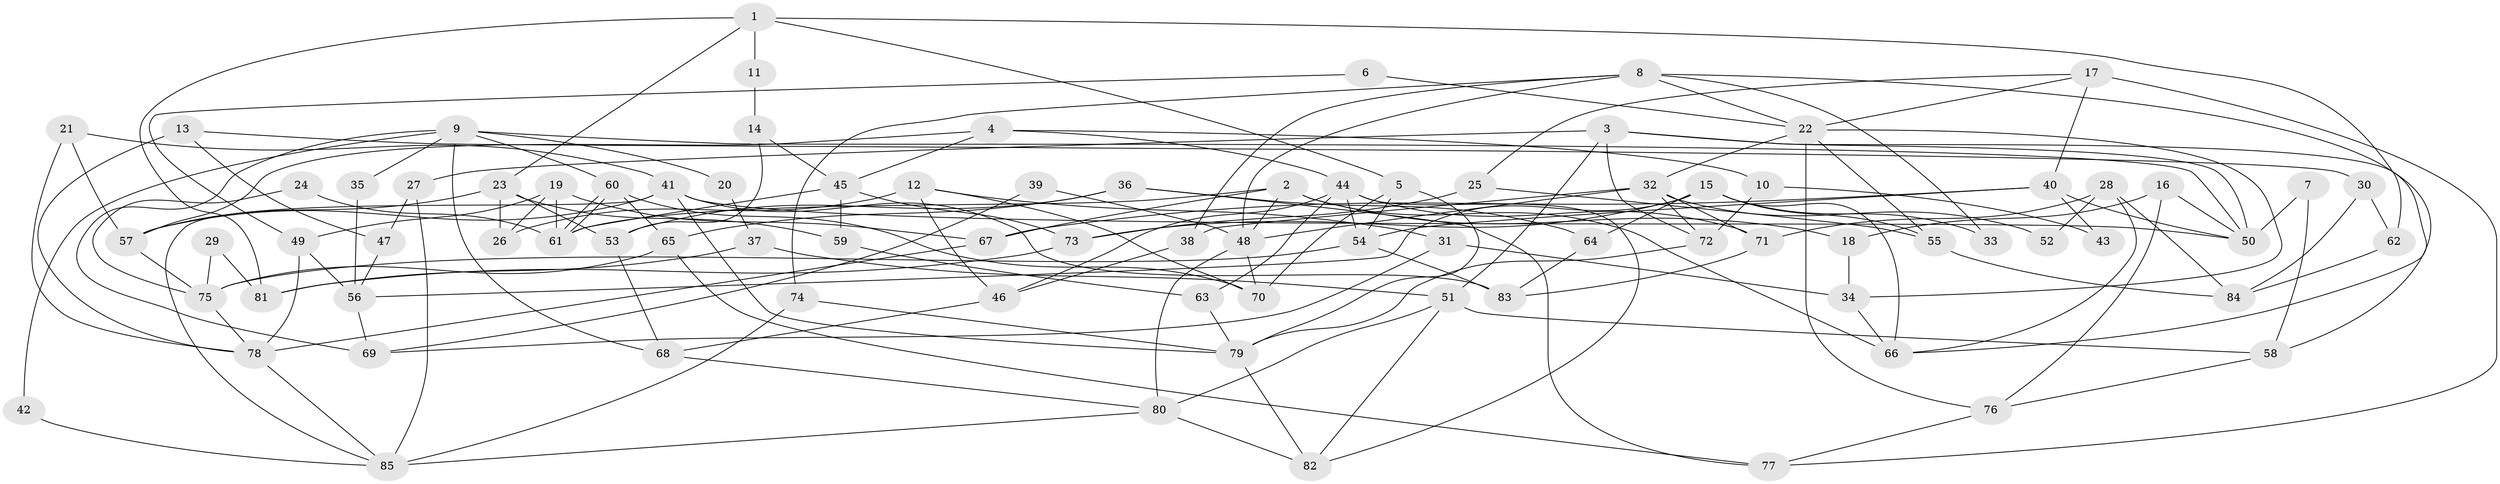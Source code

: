 // Generated by graph-tools (version 1.1) at 2025/50/03/09/25 03:50:08]
// undirected, 85 vertices, 170 edges
graph export_dot {
graph [start="1"]
  node [color=gray90,style=filled];
  1;
  2;
  3;
  4;
  5;
  6;
  7;
  8;
  9;
  10;
  11;
  12;
  13;
  14;
  15;
  16;
  17;
  18;
  19;
  20;
  21;
  22;
  23;
  24;
  25;
  26;
  27;
  28;
  29;
  30;
  31;
  32;
  33;
  34;
  35;
  36;
  37;
  38;
  39;
  40;
  41;
  42;
  43;
  44;
  45;
  46;
  47;
  48;
  49;
  50;
  51;
  52;
  53;
  54;
  55;
  56;
  57;
  58;
  59;
  60;
  61;
  62;
  63;
  64;
  65;
  66;
  67;
  68;
  69;
  70;
  71;
  72;
  73;
  74;
  75;
  76;
  77;
  78;
  79;
  80;
  81;
  82;
  83;
  84;
  85;
  1 -- 23;
  1 -- 5;
  1 -- 11;
  1 -- 62;
  1 -- 81;
  2 -- 67;
  2 -- 48;
  2 -- 18;
  2 -- 61;
  2 -- 66;
  3 -- 72;
  3 -- 58;
  3 -- 27;
  3 -- 50;
  3 -- 51;
  4 -- 57;
  4 -- 44;
  4 -- 10;
  4 -- 45;
  5 -- 54;
  5 -- 79;
  5 -- 70;
  6 -- 49;
  6 -- 22;
  7 -- 50;
  7 -- 58;
  8 -- 48;
  8 -- 66;
  8 -- 22;
  8 -- 33;
  8 -- 38;
  8 -- 74;
  9 -- 60;
  9 -- 50;
  9 -- 20;
  9 -- 35;
  9 -- 42;
  9 -- 68;
  9 -- 69;
  10 -- 72;
  10 -- 43;
  11 -- 14;
  12 -- 70;
  12 -- 26;
  12 -- 31;
  12 -- 46;
  13 -- 47;
  13 -- 30;
  13 -- 78;
  14 -- 45;
  14 -- 53;
  15 -- 73;
  15 -- 56;
  15 -- 33;
  15 -- 55;
  15 -- 64;
  15 -- 66;
  16 -- 18;
  16 -- 50;
  16 -- 76;
  17 -- 22;
  17 -- 77;
  17 -- 25;
  17 -- 40;
  18 -- 34;
  19 -- 61;
  19 -- 67;
  19 -- 26;
  19 -- 49;
  20 -- 37;
  21 -- 78;
  21 -- 57;
  21 -- 41;
  22 -- 76;
  22 -- 32;
  22 -- 34;
  22 -- 55;
  23 -- 57;
  23 -- 59;
  23 -- 26;
  23 -- 53;
  24 -- 61;
  24 -- 75;
  25 -- 55;
  25 -- 73;
  27 -- 85;
  27 -- 47;
  28 -- 66;
  28 -- 71;
  28 -- 52;
  28 -- 84;
  29 -- 75;
  29 -- 81;
  30 -- 84;
  30 -- 62;
  31 -- 34;
  31 -- 69;
  32 -- 38;
  32 -- 48;
  32 -- 52;
  32 -- 71;
  32 -- 72;
  34 -- 66;
  35 -- 56;
  36 -- 65;
  36 -- 53;
  36 -- 64;
  36 -- 77;
  37 -- 51;
  37 -- 81;
  38 -- 46;
  39 -- 48;
  39 -- 69;
  40 -- 50;
  40 -- 43;
  40 -- 54;
  40 -- 67;
  41 -- 83;
  41 -- 50;
  41 -- 57;
  41 -- 79;
  41 -- 85;
  42 -- 85;
  44 -- 54;
  44 -- 46;
  44 -- 63;
  44 -- 71;
  44 -- 82;
  45 -- 61;
  45 -- 59;
  45 -- 73;
  46 -- 68;
  47 -- 56;
  48 -- 80;
  48 -- 70;
  49 -- 78;
  49 -- 56;
  51 -- 80;
  51 -- 58;
  51 -- 82;
  53 -- 68;
  54 -- 83;
  54 -- 75;
  55 -- 84;
  56 -- 69;
  57 -- 75;
  58 -- 76;
  59 -- 63;
  60 -- 61;
  60 -- 61;
  60 -- 70;
  60 -- 65;
  62 -- 84;
  63 -- 79;
  64 -- 83;
  65 -- 75;
  65 -- 77;
  67 -- 78;
  68 -- 80;
  71 -- 83;
  72 -- 79;
  73 -- 81;
  74 -- 79;
  74 -- 85;
  75 -- 78;
  76 -- 77;
  78 -- 85;
  79 -- 82;
  80 -- 85;
  80 -- 82;
}
